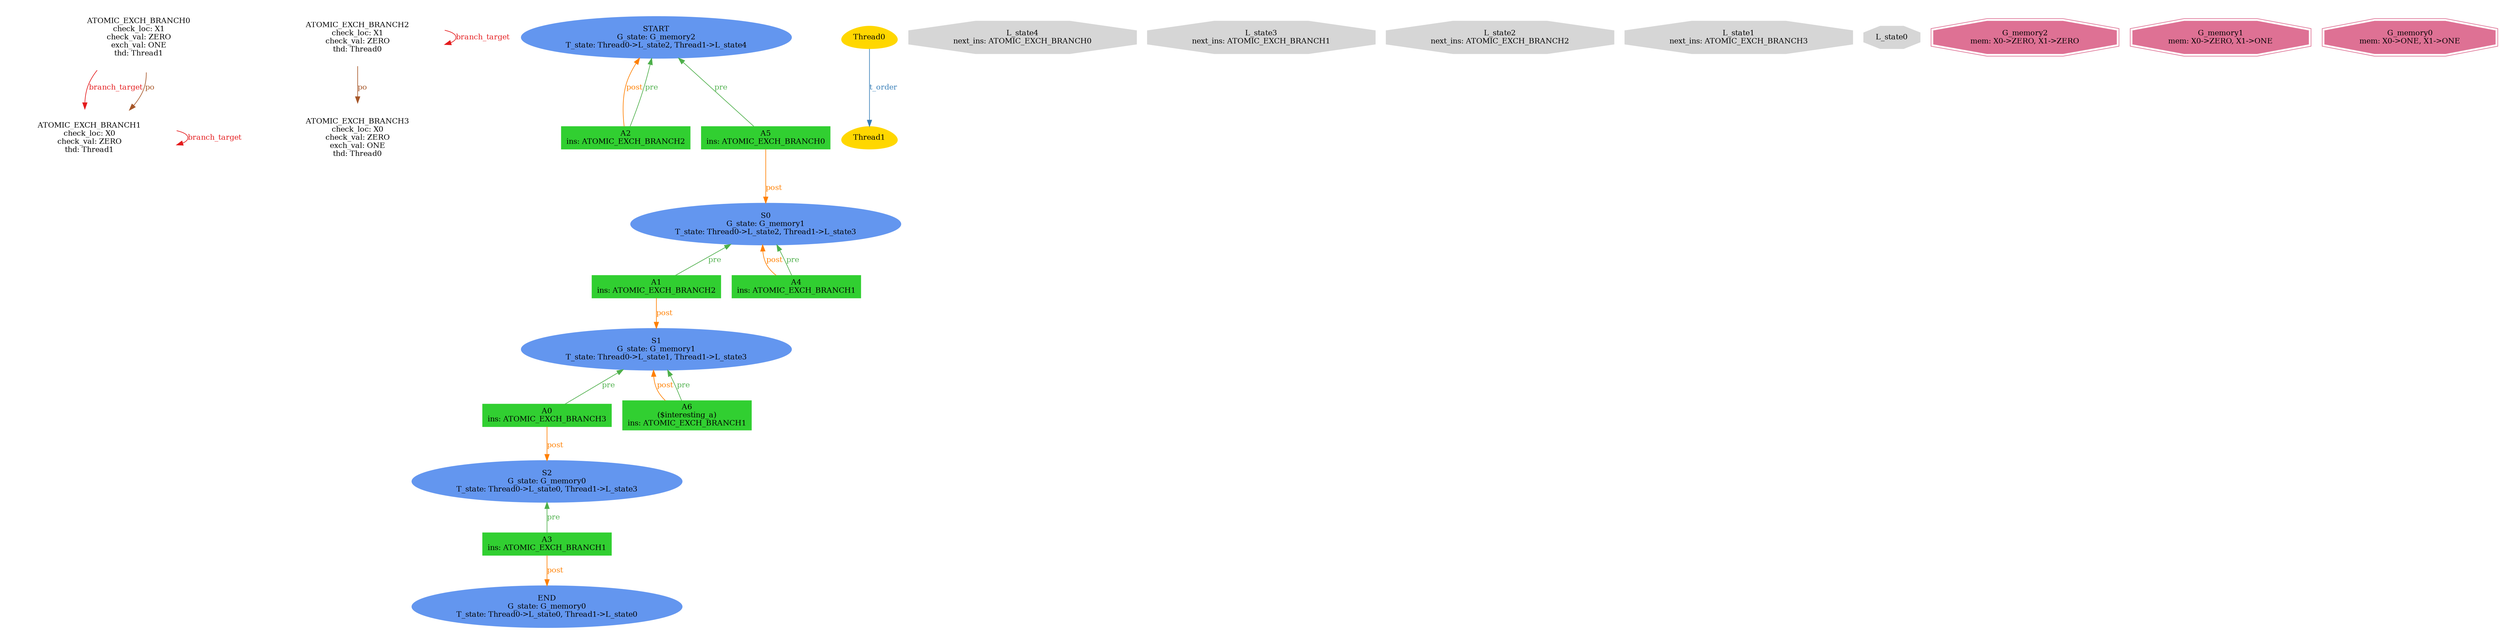 digraph "graph" {
graph [fontsize=12]
node [fontsize=12]
edge [fontsize=12]
rankdir=TB;
"N17" -> "N16" [uuid = "<ATOMIC_EXCH_BRANCH0, ATOMIC_EXCH_BRANCH1>", color = "#e41a1c", fontcolor = "#e41a1c", style = "solid", label = "branch_target", dir = "forward", weight = "1"]
"N16" -> "N16" [uuid = "<ATOMIC_EXCH_BRANCH1, ATOMIC_EXCH_BRANCH1>", color = "#e41a1c", fontcolor = "#e41a1c", style = "solid", label = "branch_target", dir = "forward", weight = "1"]
"N15" -> "N15" [uuid = "<ATOMIC_EXCH_BRANCH2, ATOMIC_EXCH_BRANCH2>", color = "#e41a1c", fontcolor = "#e41a1c", style = "solid", label = "branch_target", dir = "forward", weight = "1"]
"N17" -> "N16" [uuid = "<ATOMIC_EXCH_BRANCH0, ATOMIC_EXCH_BRANCH1>", color = "#a65628", fontcolor = "#a65628", style = "solid", label = "po", dir = "forward", weight = "1"]
"N15" -> "N14" [uuid = "<ATOMIC_EXCH_BRANCH2, ATOMIC_EXCH_BRANCH3>", color = "#a65628", fontcolor = "#a65628", style = "solid", label = "po", dir = "forward", weight = "1"]
"N13" -> "N12" [uuid = "<A0, S2>", color = "#ff7f00", fontcolor = "#ff7f00", style = "solid", label = "post", dir = "forward", weight = "1"]
"N22" -> "N21" [uuid = "<A1, S1>", color = "#ff7f00", fontcolor = "#ff7f00", style = "solid", label = "post", dir = "forward", weight = "1"]
"N25" -> "N18" [uuid = "<A2, START>", color = "#ff7f00", fontcolor = "#ff7f00", style = "solid", label = "post", dir = "back", weight = "1"]
"N11" -> "N10" [uuid = "<A3, END>", color = "#ff7f00", fontcolor = "#ff7f00", style = "solid", label = "post", dir = "forward", weight = "1"]
"N23" -> "N19" [uuid = "<A4, S0>", color = "#ff7f00", fontcolor = "#ff7f00", style = "solid", label = "post", dir = "back", weight = "1"]
"N24" -> "N23" [uuid = "<A5, S0>", color = "#ff7f00", fontcolor = "#ff7f00", style = "solid", label = "post", dir = "forward", weight = "1"]
"N21" -> "N20" [uuid = "<A6, S1>", color = "#ff7f00", fontcolor = "#ff7f00", style = "solid", label = "post", dir = "back", weight = "1"]
"N21" -> "N13" [uuid = "<A0, S1>", color = "#4daf4a", fontcolor = "#4daf4a", style = "solid", label = "pre", dir = "back", weight = "1"]
"N23" -> "N22" [uuid = "<A1, S0>", color = "#4daf4a", fontcolor = "#4daf4a", style = "solid", label = "pre", dir = "back", weight = "1"]
"N25" -> "N18" [uuid = "<A2, START>", color = "#4daf4a", fontcolor = "#4daf4a", style = "solid", label = "pre", dir = "back", weight = "1"]
"N12" -> "N11" [uuid = "<A3, S2>", color = "#4daf4a", fontcolor = "#4daf4a", style = "solid", label = "pre", dir = "back", weight = "1"]
"N23" -> "N19" [uuid = "<A4, S0>", color = "#4daf4a", fontcolor = "#4daf4a", style = "solid", label = "pre", dir = "back", weight = "1"]
"N25" -> "N24" [uuid = "<A5, START>", color = "#4daf4a", fontcolor = "#4daf4a", style = "solid", label = "pre", dir = "back", weight = "1"]
"N21" -> "N20" [uuid = "<A6, S1>", color = "#4daf4a", fontcolor = "#4daf4a", style = "solid", label = "pre", dir = "back", weight = "1"]
"N9" -> "N8" [uuid = "<Thread0, Thread1>", color = "#377eb8", fontcolor = "#377eb8", style = "solid", label = "t_order", dir = "forward", weight = "1"]
"N0" [uuid="L_state4", label="L_state4\nnext_ins: ATOMIC_EXCH_BRANCH0", color="#d6d6d6", fontcolor = "#000000", shape = "octagon", style = "filled, solid"]
"N1" [uuid="L_state3", label="L_state3\nnext_ins: ATOMIC_EXCH_BRANCH1", color="#d6d6d6", fontcolor = "#000000", shape = "octagon", style = "filled, solid"]
"N2" [uuid="L_state2", label="L_state2\nnext_ins: ATOMIC_EXCH_BRANCH2", color="#d6d6d6", fontcolor = "#000000", shape = "octagon", style = "filled, solid"]
"N3" [uuid="L_state1", label="L_state1\nnext_ins: ATOMIC_EXCH_BRANCH3", color="#d6d6d6", fontcolor = "#000000", shape = "octagon", style = "filled, solid"]
"N4" [uuid="L_state0", label="L_state0", color="#d6d6d6", fontcolor = "#000000", shape = "octagon", style = "filled, solid"]
"N5" [uuid="G_memory2", label="G_memory2\nmem: X0->ZERO, X1->ZERO", color="#de7194", fontcolor = "#000000", shape = "doubleoctagon", style = "filled, solid"]
"N6" [uuid="G_memory1", label="G_memory1\nmem: X0->ZERO, X1->ONE", color="#de7194", fontcolor = "#000000", shape = "doubleoctagon", style = "filled, solid"]
"N7" [uuid="G_memory0", label="G_memory0\nmem: X0->ONE, X1->ONE", color="#de7194", fontcolor = "#000000", shape = "doubleoctagon", style = "filled, solid"]
"N8" [uuid="Thread1", label="Thread1", color="#ffd700", fontcolor = "#000000", shape = "egg", style = "filled, solid"]
"N9" [uuid="Thread0", label="Thread0", color="#ffd700", fontcolor = "#000000", shape = "egg", style = "filled, solid"]
"N10" [uuid="END", label="END\nG_state: G_memory0\nT_state: Thread0->L_state0, Thread1->L_state0", color="#6396ef", fontcolor = "#000000", shape = "ellipse", style = "filled, solid"]
"N11" [uuid="A3", label="A3\nins: ATOMIC_EXCH_BRANCH1", color="#31cf31", fontcolor = "#000000", shape = "box", style = "filled, solid"]
"N12" [uuid="S2", label="S2\nG_state: G_memory0\nT_state: Thread0->L_state0, Thread1->L_state3", color="#6396ef", fontcolor = "#000000", shape = "ellipse", style = "filled, solid"]
"N13" [uuid="A0", label="A0\nins: ATOMIC_EXCH_BRANCH3", color="#31cf31", fontcolor = "#000000", shape = "box", style = "filled, solid"]
"N14" [uuid="ATOMIC_EXCH_BRANCH3", label="ATOMIC_EXCH_BRANCH3\ncheck_loc: X0\ncheck_val: ZERO\nexch_val: ONE\nthd: Thread0", color="#ffffff", fontcolor = "#000000", shape = "octagon", style = "filled, solid"]
"N15" [uuid="ATOMIC_EXCH_BRANCH2", label="ATOMIC_EXCH_BRANCH2\ncheck_loc: X1\ncheck_val: ZERO\nthd: Thread0", color="#ffffff", fontcolor = "#000000", shape = "octagon", style = "filled, solid"]
"N16" [uuid="ATOMIC_EXCH_BRANCH1", label="ATOMIC_EXCH_BRANCH1\ncheck_loc: X0\ncheck_val: ZERO\nthd: Thread1", color="#ffffff", fontcolor = "#000000", shape = "octagon", style = "filled, solid"]
"N17" [uuid="ATOMIC_EXCH_BRANCH0", label="ATOMIC_EXCH_BRANCH0\ncheck_loc: X1\ncheck_val: ZERO\nexch_val: ONE\nthd: Thread1", color="#ffffff", fontcolor = "#000000", shape = "octagon", style = "filled, solid"]
"N18" [uuid="A2", label="A2\nins: ATOMIC_EXCH_BRANCH2", color="#31cf31", fontcolor = "#000000", shape = "box", style = "filled, solid"]
"N19" [uuid="A4", label="A4\nins: ATOMIC_EXCH_BRANCH1", color="#31cf31", fontcolor = "#000000", shape = "box", style = "filled, solid"]
"N20" [uuid="A6", label="A6\n($interesting_a)\nins: ATOMIC_EXCH_BRANCH1", color="#31cf31", fontcolor = "#000000", shape = "box", style = "filled, solid"]
"N21" [uuid="S1", label="S1\nG_state: G_memory1\nT_state: Thread0->L_state1, Thread1->L_state3", color="#6396ef", fontcolor = "#000000", shape = "ellipse", style = "filled, solid"]
"N22" [uuid="A1", label="A1\nins: ATOMIC_EXCH_BRANCH2", color="#31cf31", fontcolor = "#000000", shape = "box", style = "filled, solid"]
"N23" [uuid="S0", label="S0\nG_state: G_memory1\nT_state: Thread0->L_state2, Thread1->L_state3", color="#6396ef", fontcolor = "#000000", shape = "ellipse", style = "filled, solid"]
"N24" [uuid="A5", label="A5\nins: ATOMIC_EXCH_BRANCH0", color="#31cf31", fontcolor = "#000000", shape = "box", style = "filled, solid"]
"N25" [uuid="START", label="START\nG_state: G_memory2\nT_state: Thread0->L_state2, Thread1->L_state4", color="#6396ef", fontcolor = "#000000", shape = "ellipse", style = "filled, solid"]
}
